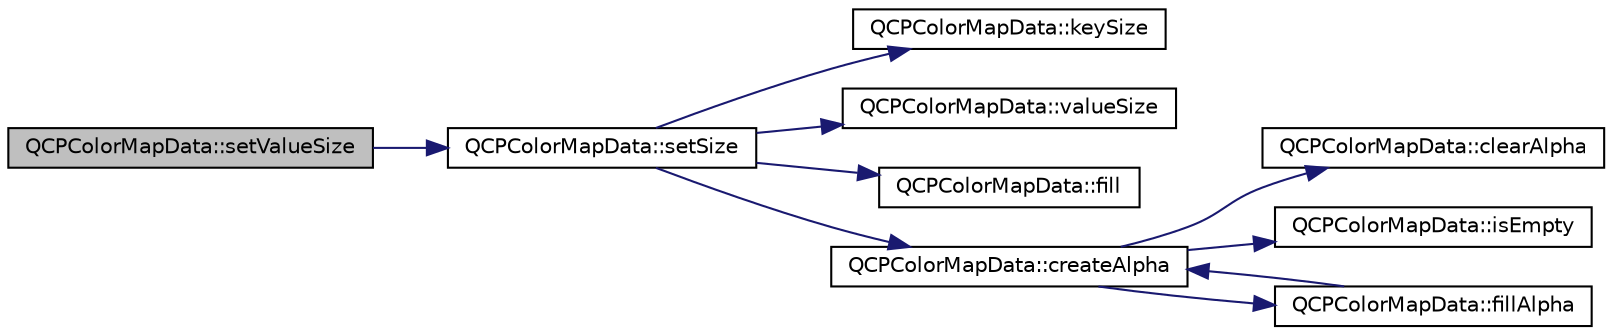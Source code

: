digraph "QCPColorMapData::setValueSize"
{
  edge [fontname="Helvetica",fontsize="10",labelfontname="Helvetica",labelfontsize="10"];
  node [fontname="Helvetica",fontsize="10",shape=record];
  rankdir="LR";
  Node188 [label="QCPColorMapData::setValueSize",height=0.2,width=0.4,color="black", fillcolor="grey75", style="filled", fontcolor="black"];
  Node188 -> Node189 [color="midnightblue",fontsize="10",style="solid",fontname="Helvetica"];
  Node189 [label="QCPColorMapData::setSize",height=0.2,width=0.4,color="black", fillcolor="white", style="filled",URL="$class_q_c_p_color_map_data.html#a0d9ff35c299d0478b682bfbcdd9c097e"];
  Node189 -> Node190 [color="midnightblue",fontsize="10",style="solid",fontname="Helvetica"];
  Node190 [label="QCPColorMapData::keySize",height=0.2,width=0.4,color="black", fillcolor="white", style="filled",URL="$class_q_c_p_color_map_data.html#abbda4d28de97aedce1e6e6f008a0a1f7"];
  Node189 -> Node191 [color="midnightblue",fontsize="10",style="solid",fontname="Helvetica"];
  Node191 [label="QCPColorMapData::valueSize",height=0.2,width=0.4,color="black", fillcolor="white", style="filled",URL="$class_q_c_p_color_map_data.html#a8510cafea24645bbb62b5e0bfc43209f"];
  Node189 -> Node192 [color="midnightblue",fontsize="10",style="solid",fontname="Helvetica"];
  Node192 [label="QCPColorMapData::fill",height=0.2,width=0.4,color="black", fillcolor="white", style="filled",URL="$class_q_c_p_color_map_data.html#a350f783260eb9b5de5c7b5e0d5d3e3c2"];
  Node189 -> Node193 [color="midnightblue",fontsize="10",style="solid",fontname="Helvetica"];
  Node193 [label="QCPColorMapData::createAlpha",height=0.2,width=0.4,color="black", fillcolor="white", style="filled",URL="$class_q_c_p_color_map_data.html#a42c2b1c303683515fa4de4c551f54441"];
  Node193 -> Node194 [color="midnightblue",fontsize="10",style="solid",fontname="Helvetica"];
  Node194 [label="QCPColorMapData::clearAlpha",height=0.2,width=0.4,color="black", fillcolor="white", style="filled",URL="$class_q_c_p_color_map_data.html#a14d08b9c3720cd719400079b86d3906b"];
  Node193 -> Node195 [color="midnightblue",fontsize="10",style="solid",fontname="Helvetica"];
  Node195 [label="QCPColorMapData::isEmpty",height=0.2,width=0.4,color="black", fillcolor="white", style="filled",URL="$class_q_c_p_color_map_data.html#aea88cc75a76ca571acf29b2ba8ac970d"];
  Node193 -> Node196 [color="midnightblue",fontsize="10",style="solid",fontname="Helvetica"];
  Node196 [label="QCPColorMapData::fillAlpha",height=0.2,width=0.4,color="black", fillcolor="white", style="filled",URL="$class_q_c_p_color_map_data.html#a93e2a549d7702bc849cd48a585294657"];
  Node196 -> Node193 [color="midnightblue",fontsize="10",style="solid",fontname="Helvetica"];
}
